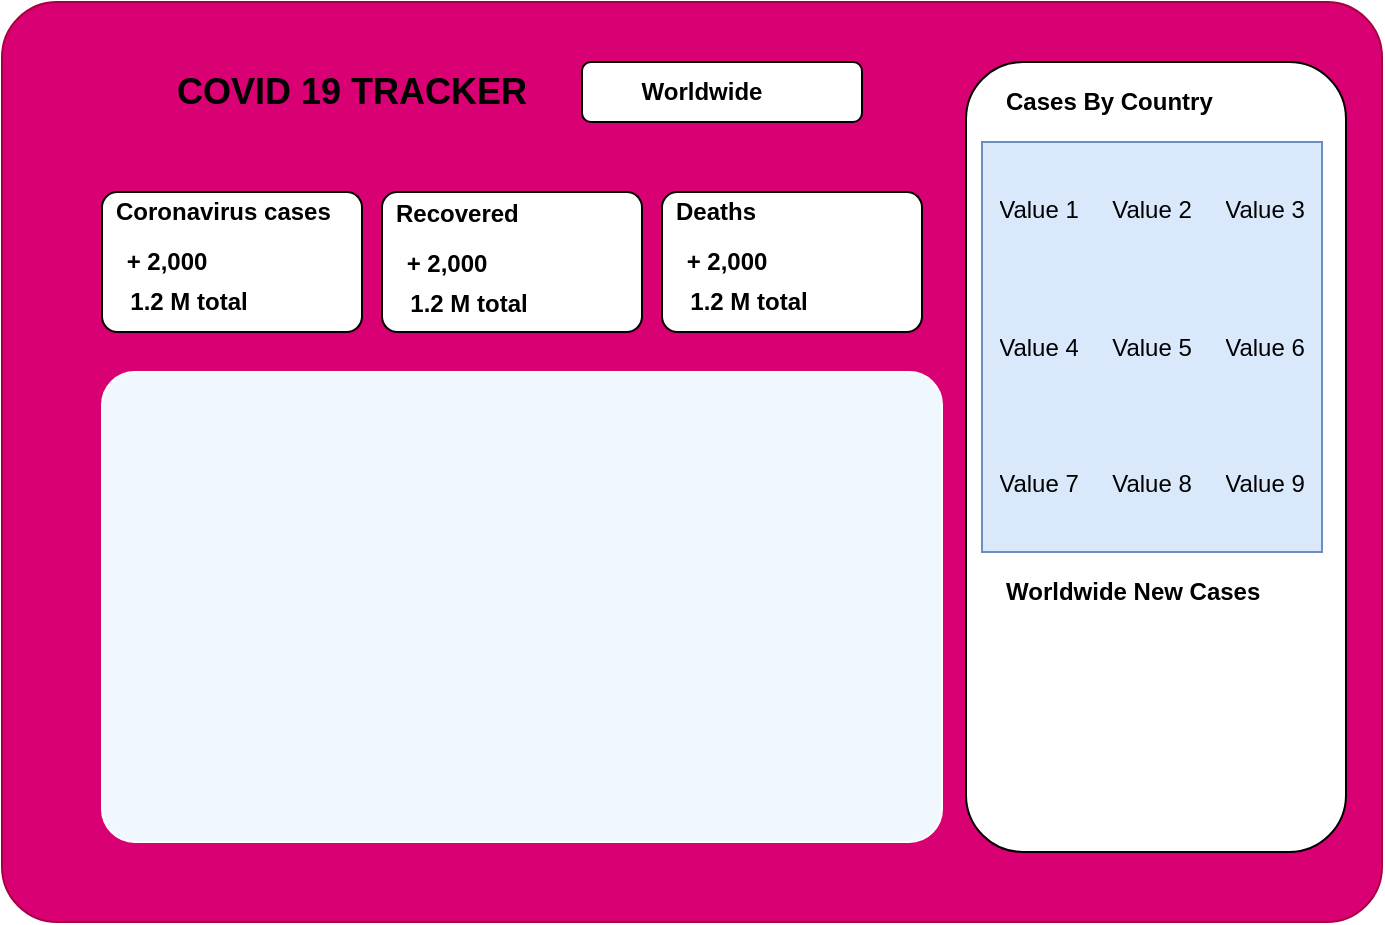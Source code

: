 <mxfile version="13.6.6" type="github">
  <diagram id="8UcziRhmI2X-EfAlGP2M" name="Page-1">
    <mxGraphModel dx="1455" dy="1102" grid="1" gridSize="10" guides="1" tooltips="1" connect="1" arrows="1" fold="1" page="1" pageScale="1" pageWidth="827" pageHeight="1169" math="0" shadow="0">
      <root>
        <mxCell id="0" />
        <mxCell id="1" parent="0" />
        <mxCell id="GcwQqaIXfLsDvNdTefa0-13" value="" style="rounded=1;whiteSpace=wrap;html=1;fillColor=#d80073;arcSize=6;strokeColor=#A50040;fontColor=#ffffff;" vertex="1" parent="1">
          <mxGeometry x="30" y="55" width="690" height="460" as="geometry" />
        </mxCell>
        <mxCell id="GcwQqaIXfLsDvNdTefa0-14" value="&lt;b&gt;&lt;font style=&quot;font-size: 18px&quot;&gt;COVID 19 TRACKER&lt;/font&gt;&lt;/b&gt;" style="text;html=1;strokeColor=none;fillColor=none;align=center;verticalAlign=middle;whiteSpace=wrap;rounded=0;" vertex="1" parent="1">
          <mxGeometry x="100" y="90" width="210" height="20" as="geometry" />
        </mxCell>
        <mxCell id="GcwQqaIXfLsDvNdTefa0-15" value="" style="rounded=1;whiteSpace=wrap;html=1;" vertex="1" parent="1">
          <mxGeometry x="320" y="85" width="140" height="30" as="geometry" />
        </mxCell>
        <mxCell id="GcwQqaIXfLsDvNdTefa0-16" value="&lt;b&gt;Worldwide&lt;/b&gt;" style="text;html=1;strokeColor=none;fillColor=none;align=center;verticalAlign=middle;whiteSpace=wrap;rounded=0;" vertex="1" parent="1">
          <mxGeometry x="360" y="90" width="40" height="20" as="geometry" />
        </mxCell>
        <mxCell id="GcwQqaIXfLsDvNdTefa0-17" value="" style="rounded=1;whiteSpace=wrap;html=1;arcSize=11;" vertex="1" parent="1">
          <mxGeometry x="80" y="150" width="130" height="70" as="geometry" />
        </mxCell>
        <mxCell id="GcwQqaIXfLsDvNdTefa0-20" value="&lt;b&gt;Coronavirus cases&lt;/b&gt;" style="text;html=1;strokeColor=none;fillColor=none;align=left;verticalAlign=middle;whiteSpace=wrap;rounded=0;" vertex="1" parent="1">
          <mxGeometry x="85" y="150" width="120" height="20" as="geometry" />
        </mxCell>
        <mxCell id="GcwQqaIXfLsDvNdTefa0-21" value="&lt;b&gt;+ 2,000&lt;/b&gt;" style="text;html=1;strokeColor=none;fillColor=none;align=center;verticalAlign=middle;whiteSpace=wrap;rounded=0;" vertex="1" parent="1">
          <mxGeometry x="85" y="175" width="55" height="20" as="geometry" />
        </mxCell>
        <mxCell id="GcwQqaIXfLsDvNdTefa0-22" value="&lt;b&gt;1.2 M total&lt;/b&gt;" style="text;html=1;strokeColor=none;fillColor=none;align=center;verticalAlign=middle;whiteSpace=wrap;rounded=0;" vertex="1" parent="1">
          <mxGeometry x="80" y="195" width="87" height="20" as="geometry" />
        </mxCell>
        <mxCell id="GcwQqaIXfLsDvNdTefa0-25" value="" style="rounded=1;whiteSpace=wrap;html=1;arcSize=11;" vertex="1" parent="1">
          <mxGeometry x="220" y="150" width="130" height="70" as="geometry" />
        </mxCell>
        <mxCell id="GcwQqaIXfLsDvNdTefa0-26" value="" style="rounded=1;whiteSpace=wrap;html=1;arcSize=11;" vertex="1" parent="1">
          <mxGeometry x="360" y="150" width="130" height="70" as="geometry" />
        </mxCell>
        <mxCell id="GcwQqaIXfLsDvNdTefa0-27" value="&lt;b&gt;Recovered&lt;/b&gt;" style="text;html=1;strokeColor=none;fillColor=none;align=left;verticalAlign=middle;whiteSpace=wrap;rounded=0;" vertex="1" parent="1">
          <mxGeometry x="225" y="151" width="120" height="20" as="geometry" />
        </mxCell>
        <mxCell id="GcwQqaIXfLsDvNdTefa0-28" value="&lt;b&gt;+ 2,000&lt;/b&gt;" style="text;html=1;strokeColor=none;fillColor=none;align=center;verticalAlign=middle;whiteSpace=wrap;rounded=0;" vertex="1" parent="1">
          <mxGeometry x="225" y="176" width="55" height="20" as="geometry" />
        </mxCell>
        <mxCell id="GcwQqaIXfLsDvNdTefa0-29" value="&lt;b&gt;1.2 M total&lt;/b&gt;" style="text;html=1;strokeColor=none;fillColor=none;align=center;verticalAlign=middle;whiteSpace=wrap;rounded=0;" vertex="1" parent="1">
          <mxGeometry x="220" y="196" width="87" height="20" as="geometry" />
        </mxCell>
        <mxCell id="GcwQqaIXfLsDvNdTefa0-30" value="&lt;b&gt;Deaths&lt;/b&gt;" style="text;html=1;strokeColor=none;fillColor=none;align=left;verticalAlign=middle;whiteSpace=wrap;rounded=0;" vertex="1" parent="1">
          <mxGeometry x="365" y="150" width="120" height="20" as="geometry" />
        </mxCell>
        <mxCell id="GcwQqaIXfLsDvNdTefa0-31" value="&lt;b&gt;+ 2,000&lt;/b&gt;" style="text;html=1;strokeColor=none;fillColor=none;align=center;verticalAlign=middle;whiteSpace=wrap;rounded=0;" vertex="1" parent="1">
          <mxGeometry x="365" y="175" width="55" height="20" as="geometry" />
        </mxCell>
        <mxCell id="GcwQqaIXfLsDvNdTefa0-32" value="&lt;b&gt;1.2 M total&lt;/b&gt;" style="text;html=1;strokeColor=none;fillColor=none;align=center;verticalAlign=middle;whiteSpace=wrap;rounded=0;" vertex="1" parent="1">
          <mxGeometry x="360" y="195" width="87" height="20" as="geometry" />
        </mxCell>
        <mxCell id="GcwQqaIXfLsDvNdTefa0-33" value="" style="rounded=1;whiteSpace=wrap;html=1;arcSize=7;strokeColor=#FFFFFF;fillColor=#F0F7FF;" vertex="1" parent="1">
          <mxGeometry x="80" y="240" width="420" height="235" as="geometry" />
        </mxCell>
        <mxCell id="GcwQqaIXfLsDvNdTefa0-34" value="" style="shape=image;html=1;verticalAlign=top;verticalLabelPosition=bottom;labelBackgroundColor=#ffffff;imageAspect=0;aspect=fixed;image=https://cdn3.iconfinder.com/data/icons/logos-brands-3/24/logo_brand_brands_logos_maps_google-128.png;fillColor=#FFF2CC;" vertex="1" parent="1">
          <mxGeometry x="220" y="294" width="128" height="128" as="geometry" />
        </mxCell>
        <mxCell id="GcwQqaIXfLsDvNdTefa0-35" value="" style="rounded=1;whiteSpace=wrap;html=1;" vertex="1" parent="1">
          <mxGeometry x="512" y="85" width="190" height="395" as="geometry" />
        </mxCell>
        <mxCell id="GcwQqaIXfLsDvNdTefa0-36" value="&lt;b&gt;Cases By Country&lt;/b&gt;" style="text;html=1;strokeColor=none;fillColor=none;align=left;verticalAlign=middle;whiteSpace=wrap;rounded=0;" vertex="1" parent="1">
          <mxGeometry x="530" y="95" width="150" height="20" as="geometry" />
        </mxCell>
        <mxCell id="GcwQqaIXfLsDvNdTefa0-38" value="&lt;b&gt;Worldwide New Cases&lt;/b&gt;" style="text;html=1;strokeColor=none;fillColor=none;align=left;verticalAlign=middle;whiteSpace=wrap;rounded=0;" vertex="1" parent="1">
          <mxGeometry x="530" y="340" width="150" height="20" as="geometry" />
        </mxCell>
        <mxCell id="GcwQqaIXfLsDvNdTefa0-39" value="" style="shape=image;html=1;verticalAlign=top;verticalLabelPosition=bottom;labelBackgroundColor=#ffffff;imageAspect=0;aspect=fixed;image=https://cdn2.iconfinder.com/data/icons/3d-infographics/512/4-128.png;fillColor=#FFF2CC;" vertex="1" parent="1">
          <mxGeometry x="543" y="360" width="127" height="127" as="geometry" />
        </mxCell>
        <mxCell id="GcwQqaIXfLsDvNdTefa0-44" value="" style="shape=table;html=1;whiteSpace=wrap;startSize=0;container=1;collapsible=0;childLayout=tableLayout;columnLines=0;rowLines=0;strokeColor=#6c8ebf;fillColor=#dae8fc;" vertex="1" parent="1">
          <mxGeometry x="520" y="125" width="170" height="205" as="geometry" />
        </mxCell>
        <mxCell id="GcwQqaIXfLsDvNdTefa0-45" value="" style="shape=partialRectangle;html=1;whiteSpace=wrap;collapsible=0;dropTarget=0;pointerEvents=0;fillColor=none;top=0;left=0;bottom=0;right=0;points=[[0,0.5],[1,0.5]];portConstraint=eastwest;" vertex="1" parent="GcwQqaIXfLsDvNdTefa0-44">
          <mxGeometry width="170" height="68" as="geometry" />
        </mxCell>
        <mxCell id="GcwQqaIXfLsDvNdTefa0-46" value="Value 1" style="shape=partialRectangle;html=1;whiteSpace=wrap;connectable=0;fillColor=none;top=0;left=0;bottom=0;right=0;overflow=hidden;" vertex="1" parent="GcwQqaIXfLsDvNdTefa0-45">
          <mxGeometry width="57" height="68" as="geometry" />
        </mxCell>
        <mxCell id="GcwQqaIXfLsDvNdTefa0-47" value="Value 2" style="shape=partialRectangle;html=1;whiteSpace=wrap;connectable=0;fillColor=none;top=0;left=0;bottom=0;right=0;overflow=hidden;" vertex="1" parent="GcwQqaIXfLsDvNdTefa0-45">
          <mxGeometry x="57" width="56" height="68" as="geometry" />
        </mxCell>
        <mxCell id="GcwQqaIXfLsDvNdTefa0-48" value="Value 3" style="shape=partialRectangle;html=1;whiteSpace=wrap;connectable=0;fillColor=none;top=0;left=0;bottom=0;right=0;overflow=hidden;" vertex="1" parent="GcwQqaIXfLsDvNdTefa0-45">
          <mxGeometry x="113" width="57" height="68" as="geometry" />
        </mxCell>
        <mxCell id="GcwQqaIXfLsDvNdTefa0-49" value="" style="shape=partialRectangle;html=1;whiteSpace=wrap;collapsible=0;dropTarget=0;pointerEvents=0;fillColor=none;top=0;left=0;bottom=0;right=0;points=[[0,0.5],[1,0.5]];portConstraint=eastwest;" vertex="1" parent="GcwQqaIXfLsDvNdTefa0-44">
          <mxGeometry y="68" width="170" height="69" as="geometry" />
        </mxCell>
        <mxCell id="GcwQqaIXfLsDvNdTefa0-50" value="Value 4" style="shape=partialRectangle;html=1;whiteSpace=wrap;connectable=0;fillColor=none;top=0;left=0;bottom=0;right=0;overflow=hidden;" vertex="1" parent="GcwQqaIXfLsDvNdTefa0-49">
          <mxGeometry width="57" height="69" as="geometry" />
        </mxCell>
        <mxCell id="GcwQqaIXfLsDvNdTefa0-51" value="Value 5" style="shape=partialRectangle;html=1;whiteSpace=wrap;connectable=0;fillColor=none;top=0;left=0;bottom=0;right=0;overflow=hidden;" vertex="1" parent="GcwQqaIXfLsDvNdTefa0-49">
          <mxGeometry x="57" width="56" height="69" as="geometry" />
        </mxCell>
        <mxCell id="GcwQqaIXfLsDvNdTefa0-52" value="Value 6" style="shape=partialRectangle;html=1;whiteSpace=wrap;connectable=0;fillColor=none;top=0;left=0;bottom=0;right=0;overflow=hidden;" vertex="1" parent="GcwQqaIXfLsDvNdTefa0-49">
          <mxGeometry x="113" width="57" height="69" as="geometry" />
        </mxCell>
        <mxCell id="GcwQqaIXfLsDvNdTefa0-53" value="" style="shape=partialRectangle;html=1;whiteSpace=wrap;collapsible=0;dropTarget=0;pointerEvents=0;fillColor=none;top=0;left=0;bottom=0;right=0;points=[[0,0.5],[1,0.5]];portConstraint=eastwest;" vertex="1" parent="GcwQqaIXfLsDvNdTefa0-44">
          <mxGeometry y="137" width="170" height="68" as="geometry" />
        </mxCell>
        <mxCell id="GcwQqaIXfLsDvNdTefa0-54" value="Value 7" style="shape=partialRectangle;html=1;whiteSpace=wrap;connectable=0;fillColor=none;top=0;left=0;bottom=0;right=0;overflow=hidden;" vertex="1" parent="GcwQqaIXfLsDvNdTefa0-53">
          <mxGeometry width="57" height="68" as="geometry" />
        </mxCell>
        <mxCell id="GcwQqaIXfLsDvNdTefa0-55" value="Value 8" style="shape=partialRectangle;html=1;whiteSpace=wrap;connectable=0;fillColor=none;top=0;left=0;bottom=0;right=0;overflow=hidden;" vertex="1" parent="GcwQqaIXfLsDvNdTefa0-53">
          <mxGeometry x="57" width="56" height="68" as="geometry" />
        </mxCell>
        <mxCell id="GcwQqaIXfLsDvNdTefa0-56" value="Value 9" style="shape=partialRectangle;html=1;whiteSpace=wrap;connectable=0;fillColor=none;top=0;left=0;bottom=0;right=0;overflow=hidden;" vertex="1" parent="GcwQqaIXfLsDvNdTefa0-53">
          <mxGeometry x="113" width="57" height="68" as="geometry" />
        </mxCell>
      </root>
    </mxGraphModel>
  </diagram>
</mxfile>
